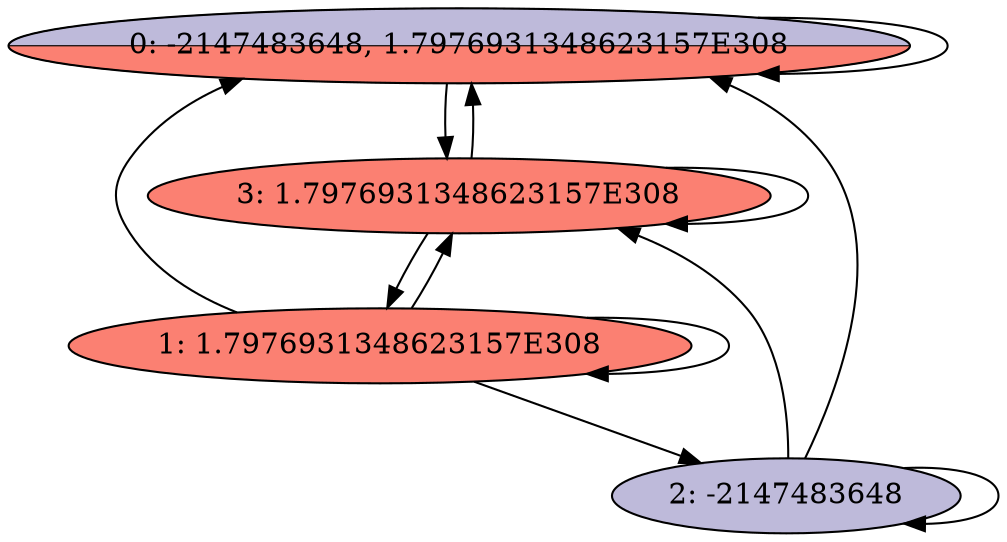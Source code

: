 digraph system {
  node [colorscheme="set312" style=wedged]
  0 -> 0
  1 -> 1
  2 -> 2
  3 -> 3
  1 -> 2
  2 -> 3
  1 -> 3
  0 -> 3
  3 -> 0
  2 -> 0
  3 -> 1
  1 -> 0
  0 [fillcolor="3:4",label="0: -2147483648, 1.7976931348623157E308"]
  1 [style=filled fillcolor=4,label="1: 1.7976931348623157E308"]
  2 [style=filled fillcolor=3,label="2: -2147483648"]
  3 [style=filled fillcolor=4,label="3: 1.7976931348623157E308"]
}
